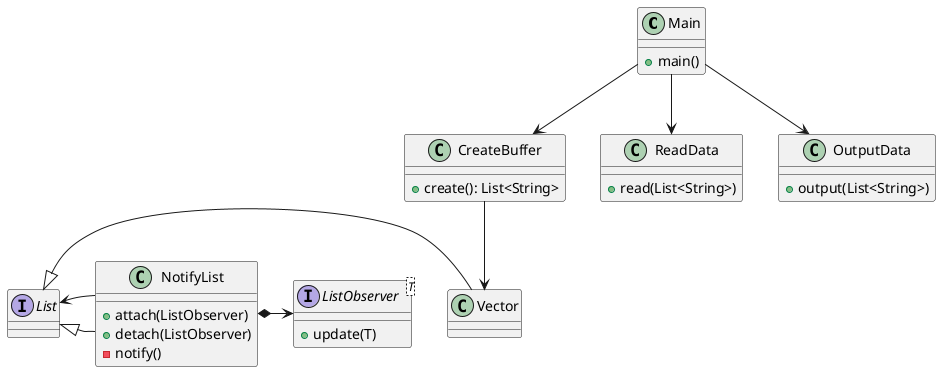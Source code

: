 @startuml

class Main {
    +main()
}

class CreateBuffer {
    +create(): List<String>
}

class ReadData {
    +read(List<String>)
}

class OutputData {
    +output(List<String>)
}

Main --> ReadData
Main --> OutputData
Main --> CreateBuffer

interface List
class Vector

List <|- Vector

CreateBuffer --> Vector

class NotifyList {
    +attach(ListObserver)
    +detach(ListObserver)
    -notify()
}

interface ListObserver<T> {
    +update(T)
}

List <|-- NotifyList
NotifyList -> List
NotifyList *-> ListObserver

@enduml